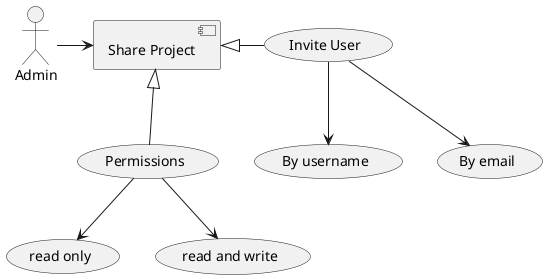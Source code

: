 @startuml
:Admin: -> [Share Project]
[Share Project] <|- (Invite User)
(Invite User) --> (By username)
(Invite User) --> (By email)
(Share Project) <|-- (Permissions)
(Permissions) --> (read only)
(Permissions) --> (read and write)
@enduml